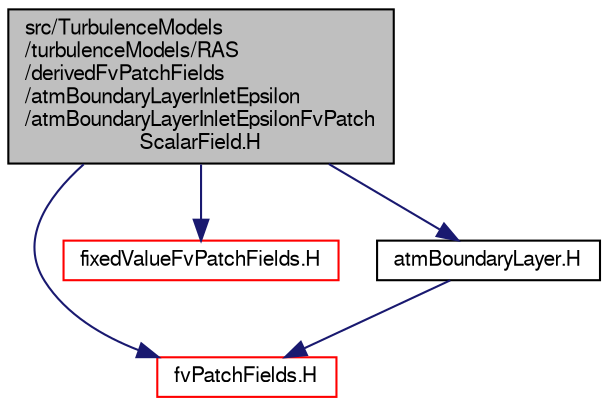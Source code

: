 digraph "src/TurbulenceModels/turbulenceModels/RAS/derivedFvPatchFields/atmBoundaryLayerInletEpsilon/atmBoundaryLayerInletEpsilonFvPatchScalarField.H"
{
  bgcolor="transparent";
  edge [fontname="FreeSans",fontsize="10",labelfontname="FreeSans",labelfontsize="10"];
  node [fontname="FreeSans",fontsize="10",shape=record];
  Node1 [label="src/TurbulenceModels\l/turbulenceModels/RAS\l/derivedFvPatchFields\l/atmBoundaryLayerInletEpsilon\l/atmBoundaryLayerInletEpsilonFvPatch\lScalarField.H",height=0.2,width=0.4,color="black", fillcolor="grey75", style="filled" fontcolor="black"];
  Node1 -> Node2 [color="midnightblue",fontsize="10",style="solid",fontname="FreeSans"];
  Node2 [label="fvPatchFields.H",height=0.2,width=0.4,color="red",URL="$a05087.html"];
  Node1 -> Node3 [color="midnightblue",fontsize="10",style="solid",fontname="FreeSans"];
  Node3 [label="fixedValueFvPatchFields.H",height=0.2,width=0.4,color="red",URL="$a04756.html"];
  Node1 -> Node4 [color="midnightblue",fontsize="10",style="solid",fontname="FreeSans"];
  Node4 [label="atmBoundaryLayer.H",height=0.2,width=0.4,color="black",URL="$a10188.html"];
  Node4 -> Node2 [color="midnightblue",fontsize="10",style="solid",fontname="FreeSans"];
}
